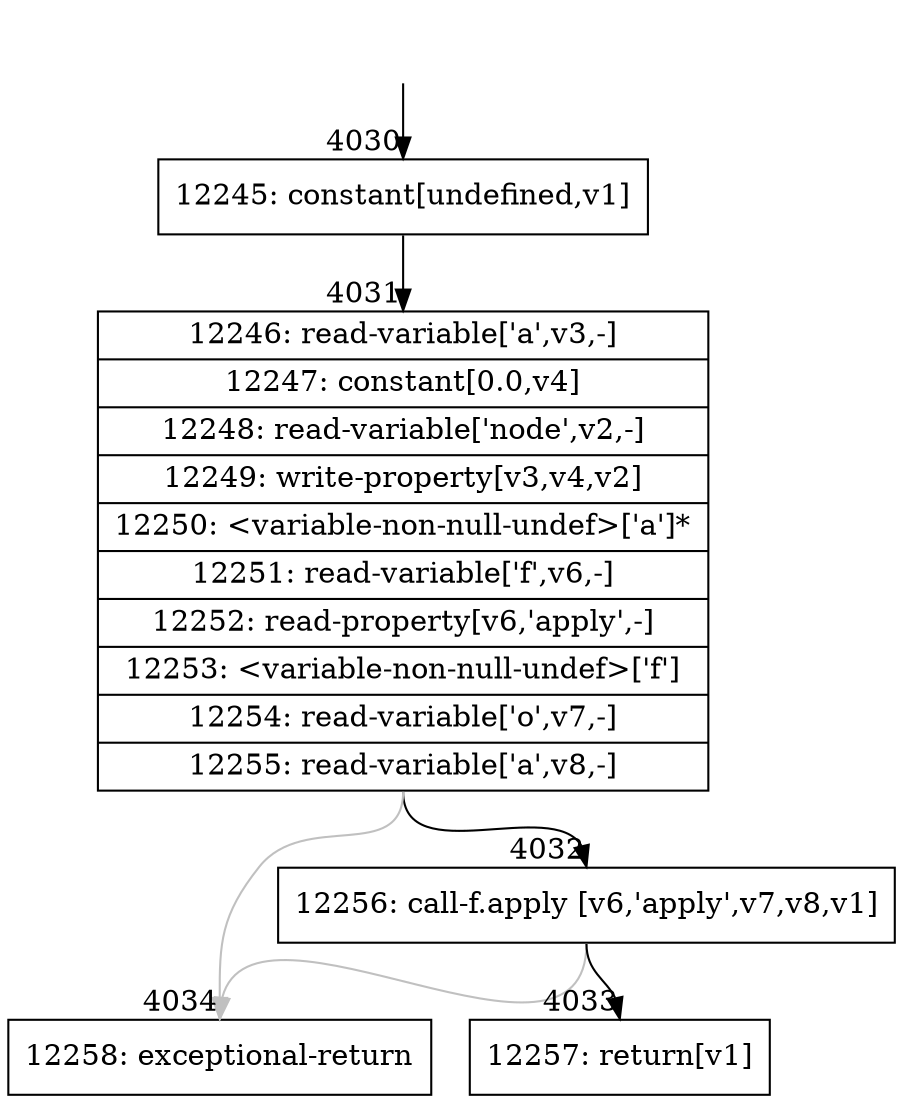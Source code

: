 digraph {
rankdir="TD"
BB_entry276[shape=none,label=""];
BB_entry276 -> BB4030 [tailport=s, headport=n, headlabel="    4030"]
BB4030 [shape=record label="{12245: constant[undefined,v1]}" ] 
BB4030 -> BB4031 [tailport=s, headport=n, headlabel="      4031"]
BB4031 [shape=record label="{12246: read-variable['a',v3,-]|12247: constant[0.0,v4]|12248: read-variable['node',v2,-]|12249: write-property[v3,v4,v2]|12250: \<variable-non-null-undef\>['a']*|12251: read-variable['f',v6,-]|12252: read-property[v6,'apply',-]|12253: \<variable-non-null-undef\>['f']|12254: read-variable['o',v7,-]|12255: read-variable['a',v8,-]}" ] 
BB4031 -> BB4032 [tailport=s, headport=n, headlabel="      4032"]
BB4031 -> BB4034 [tailport=s, headport=n, color=gray, headlabel="      4034"]
BB4032 [shape=record label="{12256: call-f.apply [v6,'apply',v7,v8,v1]}" ] 
BB4032 -> BB4033 [tailport=s, headport=n, headlabel="      4033"]
BB4032 -> BB4034 [tailport=s, headport=n, color=gray]
BB4033 [shape=record label="{12257: return[v1]}" ] 
BB4034 [shape=record label="{12258: exceptional-return}" ] 
//#$~ 5371
}
